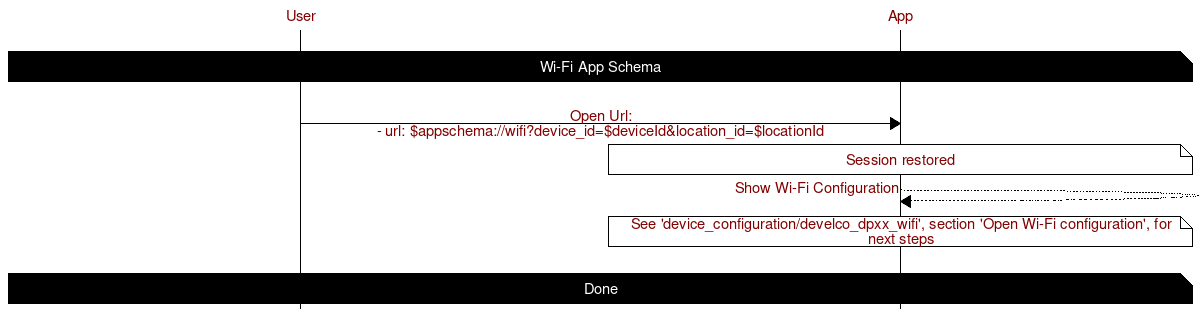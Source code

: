 # App Schema - Wi-Fi
# - Wi-Fi App Schema
# - The app may be opened directly to the Device Wi-Fi Configuration screen with a supported url schema.
# - This App Schema is used in coordination with 'device_onboarding/develco_dpxx' and 'device_configuration/develco_dpxx_wifi'.
# - This chart assumes the app is providing the url, but it may also be provided in an external application.
# - If the user is not logged in, then prompt them to log in first, and then continue processing the url.

msc {
	hscale = "2";

	user [label="User", textcolour="maroon", arctextcolour="maroon"],
	app [label="App", textcolour="maroon", arctextcolour="maroon"];
	|||;
	user note app [label="Wi-Fi App Schema", textbgcolor="black", textcolor="white"];
	|||;

	# Restore session
	user => app [label="Open Url:\n- url: $appschema://wifi?device_id=$deviceId&location_id=$locationId"];
	app note app [label="Session restored"];
	app << app [label="Show Wi-Fi Configuration"];
	app note app [label="See 'device_configuration/develco_dpxx_wifi', section 'Open Wi-Fi configuration', for next steps"];
	|||;

	user note app [label="Done", textbgcolor="black", textcolor="white"];
}
